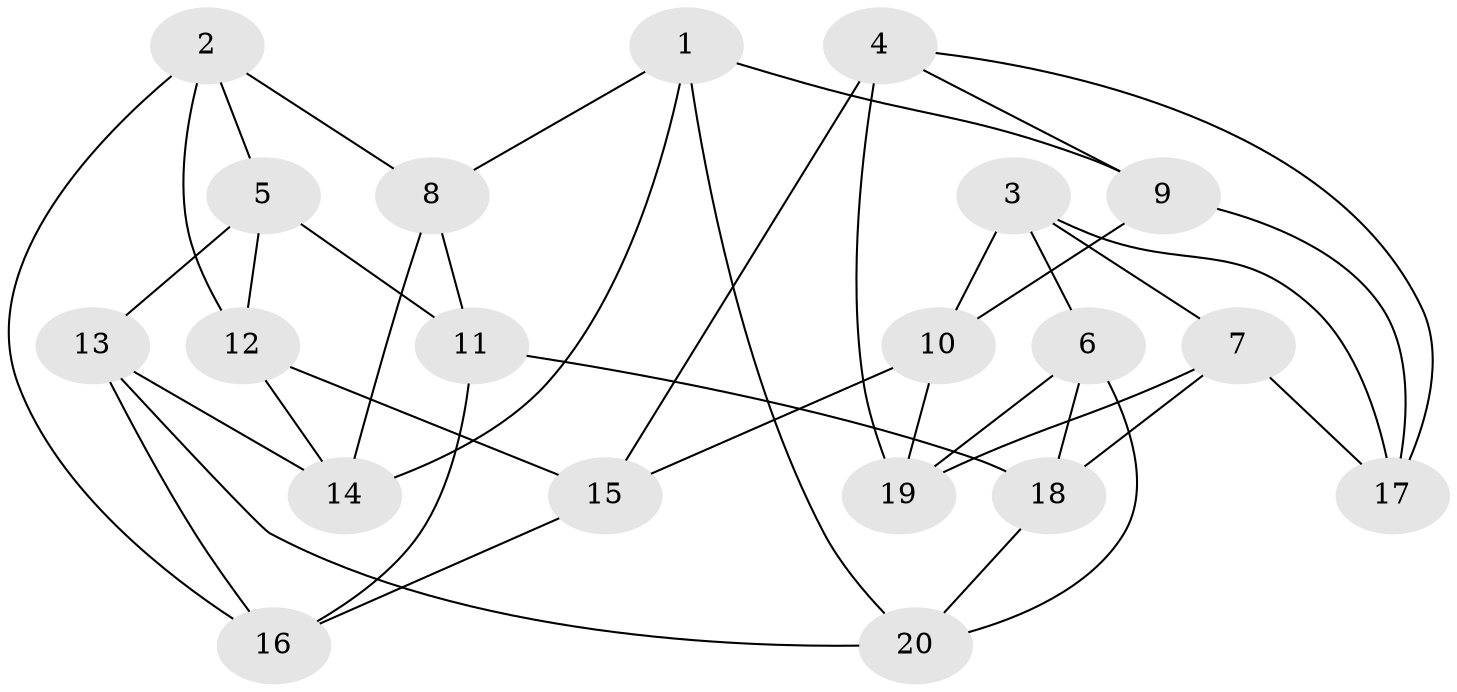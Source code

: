 // Generated by graph-tools (version 1.1) at 2025/46/02/15/25 05:46:28]
// undirected, 20 vertices, 40 edges
graph export_dot {
graph [start="1"]
  node [color=gray90,style=filled];
  1;
  2;
  3;
  4;
  5;
  6;
  7;
  8;
  9;
  10;
  11;
  12;
  13;
  14;
  15;
  16;
  17;
  18;
  19;
  20;
  1 -- 14;
  1 -- 20;
  1 -- 9;
  1 -- 8;
  2 -- 8;
  2 -- 16;
  2 -- 12;
  2 -- 5;
  3 -- 7;
  3 -- 17;
  3 -- 10;
  3 -- 6;
  4 -- 19;
  4 -- 9;
  4 -- 17;
  4 -- 15;
  5 -- 12;
  5 -- 13;
  5 -- 11;
  6 -- 18;
  6 -- 20;
  6 -- 19;
  7 -- 18;
  7 -- 19;
  7 -- 17;
  8 -- 11;
  8 -- 14;
  9 -- 10;
  9 -- 17;
  10 -- 15;
  10 -- 19;
  11 -- 16;
  11 -- 18;
  12 -- 15;
  12 -- 14;
  13 -- 14;
  13 -- 16;
  13 -- 20;
  15 -- 16;
  18 -- 20;
}
